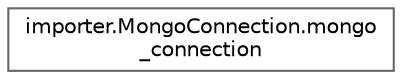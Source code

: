 digraph "Graphical Class Hierarchy"
{
 // LATEX_PDF_SIZE
  bgcolor="transparent";
  edge [fontname=Helvetica,fontsize=10,labelfontname=Helvetica,labelfontsize=10];
  node [fontname=Helvetica,fontsize=10,shape=box,height=0.2,width=0.4];
  rankdir="LR";
  Node0 [id="Node000000",label="importer.MongoConnection.mongo\l_connection",height=0.2,width=0.4,color="grey40", fillcolor="white", style="filled",URL="$classimporter_1_1_mongo_connection_1_1mongo__connection.html",tooltip=" "];
}
